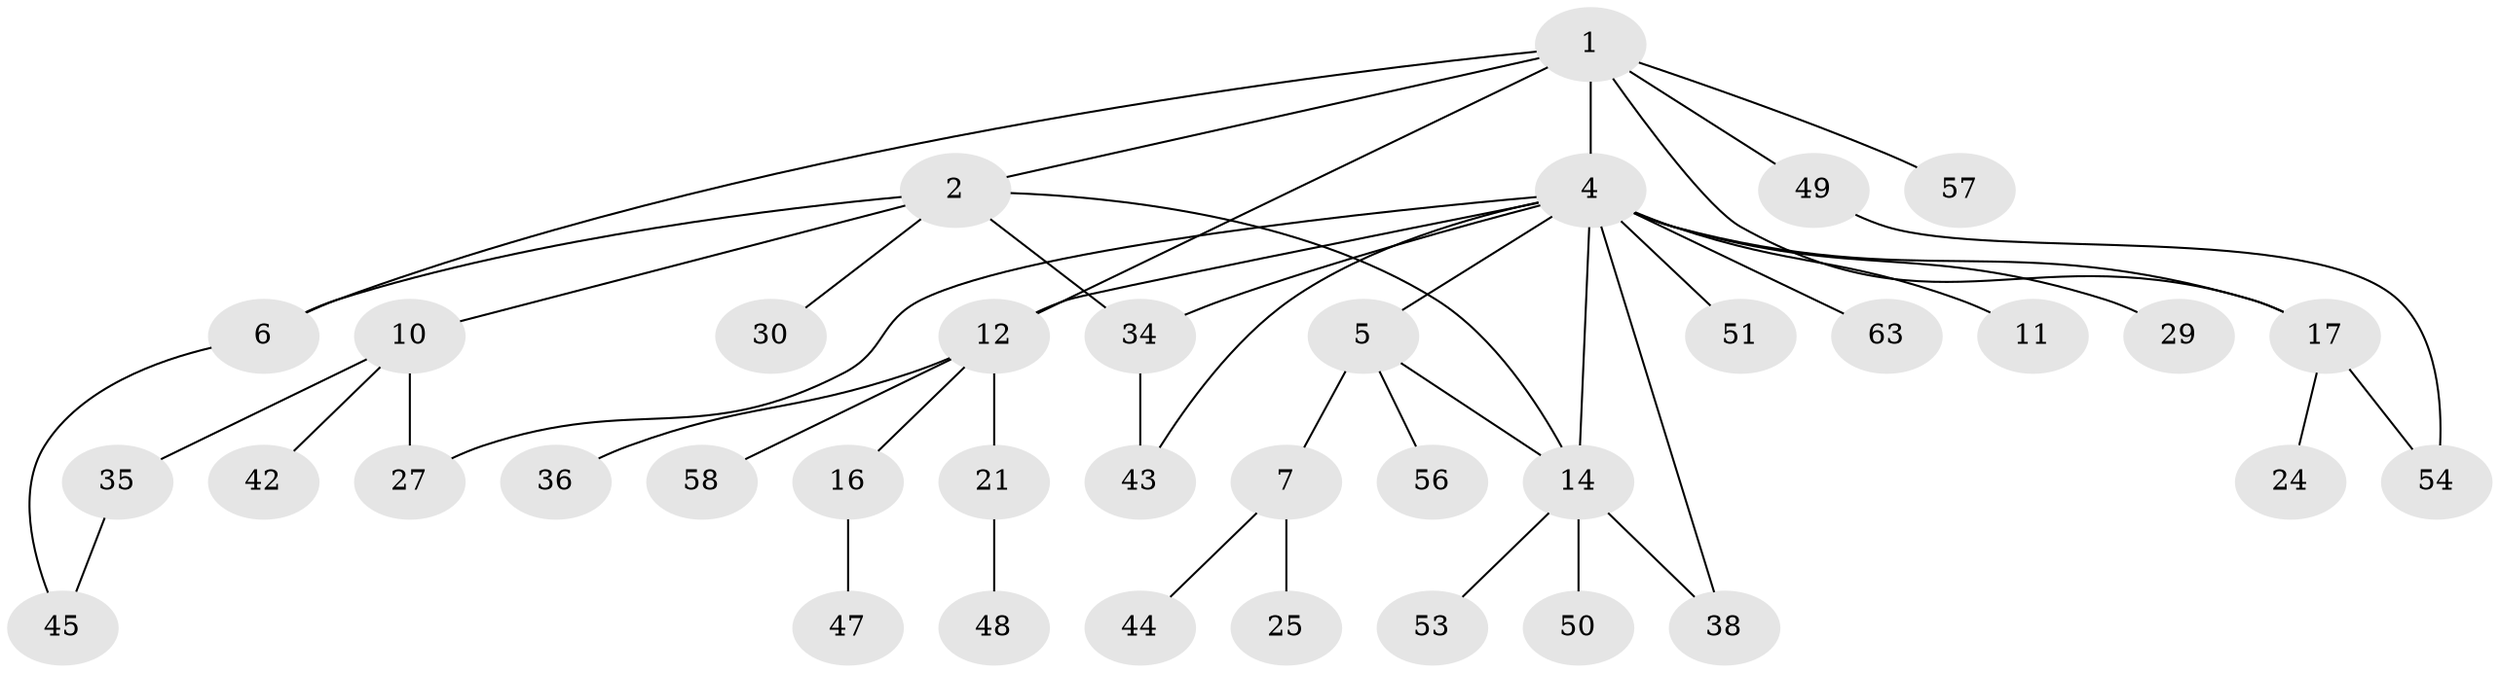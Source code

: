 // original degree distribution, {7: 0.013513513513513514, 3: 0.13513513513513514, 6: 0.04054054054054054, 5: 0.04054054054054054, 4: 0.0945945945945946, 1: 0.35135135135135137, 2: 0.32432432432432434}
// Generated by graph-tools (version 1.1) at 2025/13/03/09/25 04:13:36]
// undirected, 37 vertices, 47 edges
graph export_dot {
graph [start="1"]
  node [color=gray90,style=filled];
  1;
  2 [super="+3"];
  4 [super="+9"];
  5 [super="+32+55+31"];
  6;
  7 [super="+18+28"];
  10 [super="+13+71"];
  11;
  12 [super="+60"];
  14 [super="+62+20"];
  16 [super="+19"];
  17 [super="+39"];
  21;
  24 [super="+33"];
  25 [super="+40"];
  27;
  29;
  30;
  34 [super="+41+37"];
  35;
  36;
  38;
  42 [super="+46"];
  43 [super="+70+65"];
  44;
  45 [super="+52"];
  47;
  48 [super="+69"];
  49;
  50;
  51;
  53;
  54;
  56;
  57;
  58;
  63;
  1 -- 2;
  1 -- 4;
  1 -- 12;
  1 -- 17;
  1 -- 49;
  1 -- 57;
  1 -- 6;
  2 -- 30;
  2 -- 34;
  2 -- 6;
  2 -- 10;
  2 -- 14;
  4 -- 5;
  4 -- 14;
  4 -- 29;
  4 -- 63;
  4 -- 34;
  4 -- 38;
  4 -- 43;
  4 -- 11;
  4 -- 12;
  4 -- 17 [weight=2];
  4 -- 51;
  4 -- 27;
  5 -- 7;
  5 -- 56;
  5 -- 14;
  6 -- 45;
  7 -- 25;
  7 -- 44;
  10 -- 27;
  10 -- 35;
  10 -- 42;
  12 -- 16;
  12 -- 21;
  12 -- 36;
  12 -- 58;
  14 -- 50;
  14 -- 53;
  14 -- 38;
  16 -- 47;
  17 -- 24;
  17 -- 54;
  21 -- 48;
  34 -- 43;
  35 -- 45;
  49 -- 54;
}
